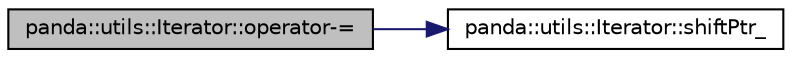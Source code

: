 digraph G
{
  edge [fontname="Helvetica",fontsize="10",labelfontname="Helvetica",labelfontsize="10"];
  node [fontname="Helvetica",fontsize="10",shape=record];
  rankdir=LR;
  Node1 [label="panda::utils::Iterator::operator-=",height=0.2,width=0.4,color="black", fillcolor="grey75", style="filled" fontcolor="black"];
  Node1 -> Node2 [color="midnightblue",fontsize="10",style="solid"];
  Node2 [label="panda::utils::Iterator::shiftPtr_",height=0.2,width=0.4,color="black", fillcolor="white", style="filled",URL="$classpanda_1_1utils_1_1Iterator.html#affba4c52306259cfae7010b896f2747c"];
}
